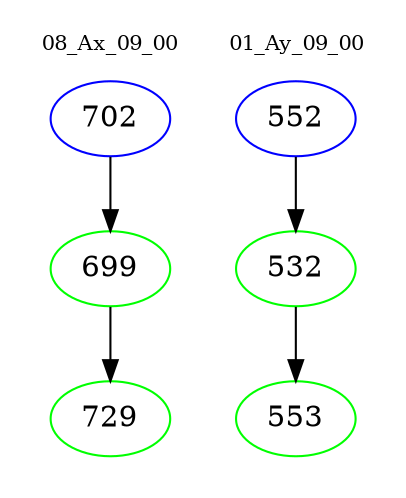 digraph{
subgraph cluster_0 {
color = white
label = "08_Ax_09_00";
fontsize=10;
T0_702 [label="702", color="blue"]
T0_702 -> T0_699 [color="black"]
T0_699 [label="699", color="green"]
T0_699 -> T0_729 [color="black"]
T0_729 [label="729", color="green"]
}
subgraph cluster_1 {
color = white
label = "01_Ay_09_00";
fontsize=10;
T1_552 [label="552", color="blue"]
T1_552 -> T1_532 [color="black"]
T1_532 [label="532", color="green"]
T1_532 -> T1_553 [color="black"]
T1_553 [label="553", color="green"]
}
}
